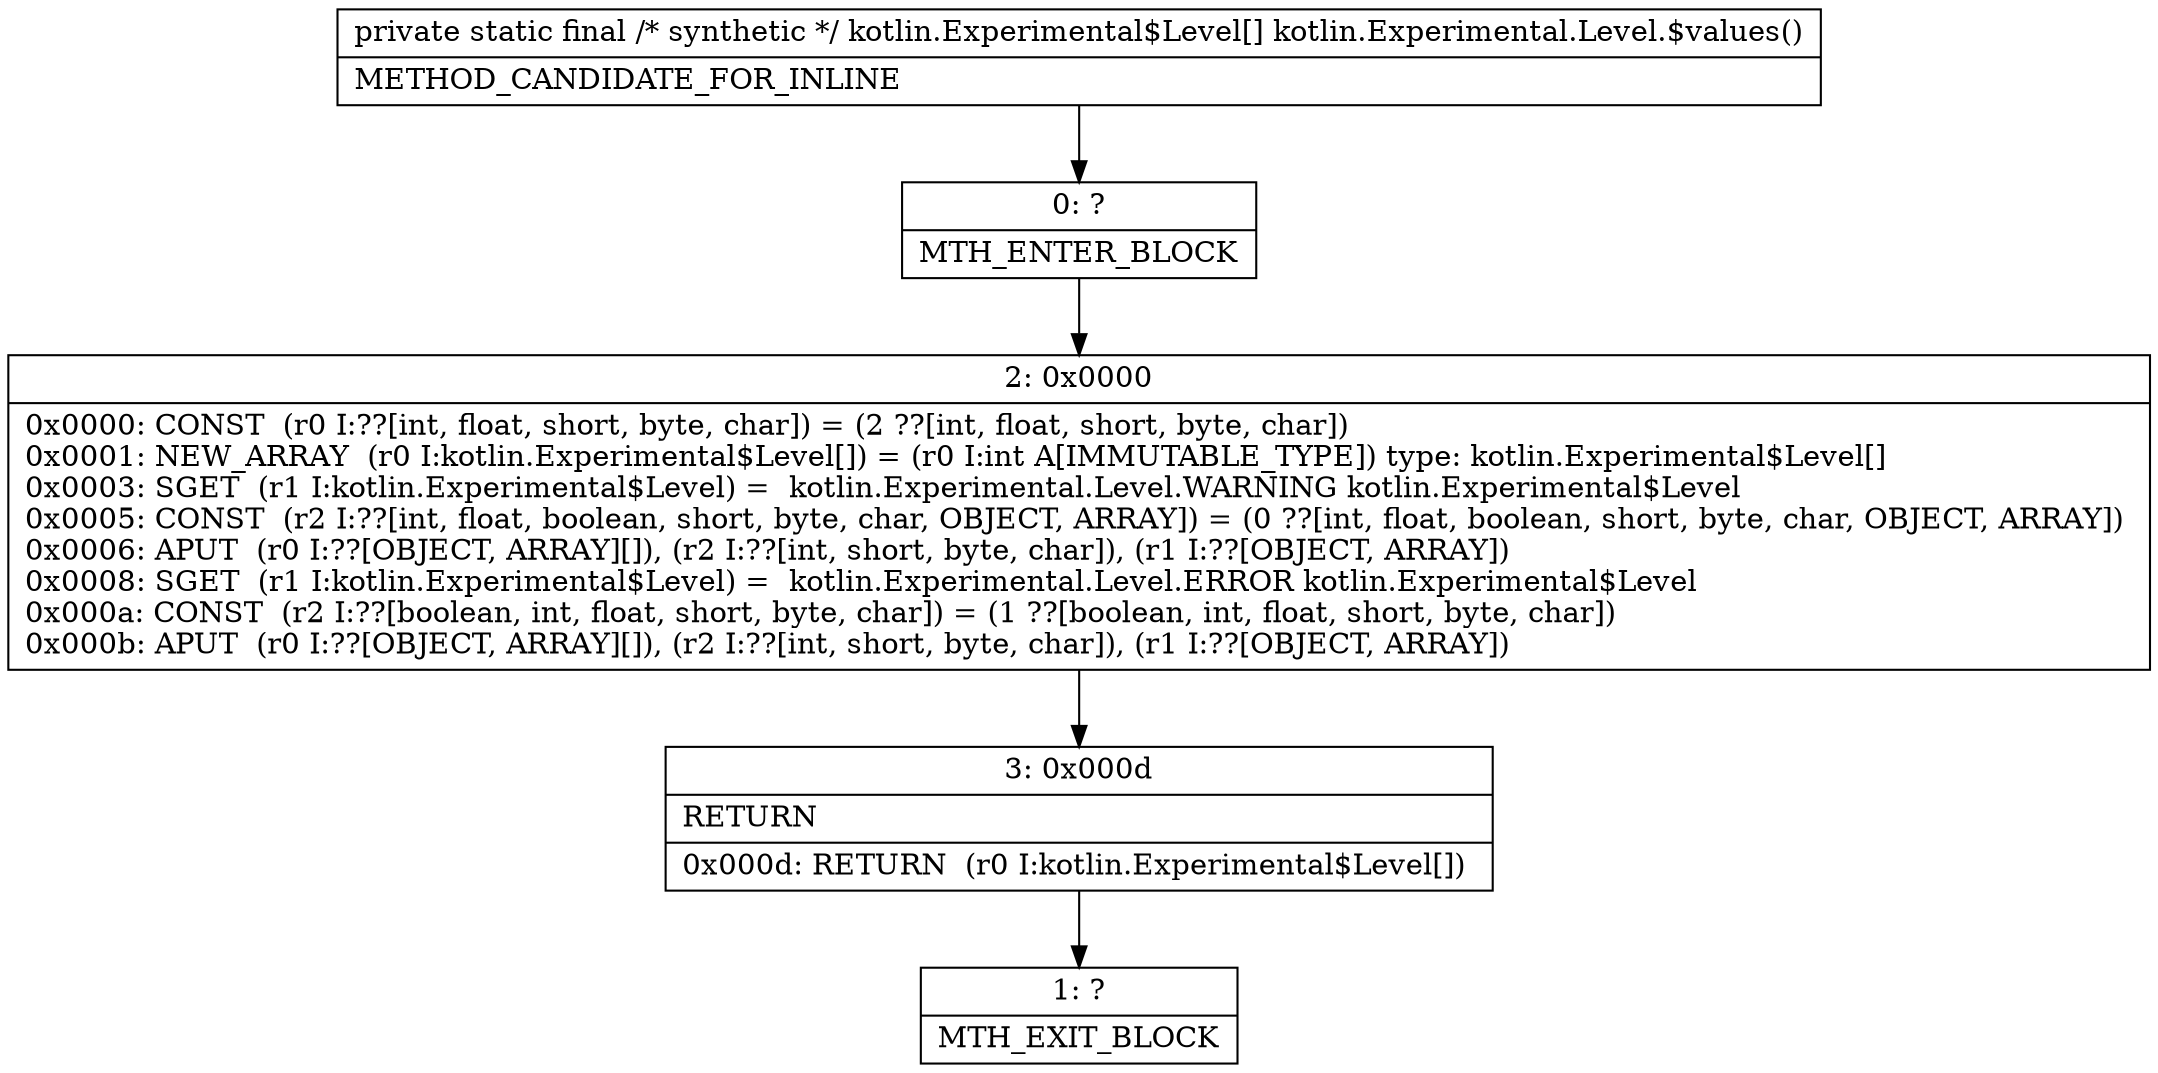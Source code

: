 digraph "CFG forkotlin.Experimental.Level.$values()[Lkotlin\/Experimental$Level;" {
Node_0 [shape=record,label="{0\:\ ?|MTH_ENTER_BLOCK\l}"];
Node_2 [shape=record,label="{2\:\ 0x0000|0x0000: CONST  (r0 I:??[int, float, short, byte, char]) = (2 ??[int, float, short, byte, char]) \l0x0001: NEW_ARRAY  (r0 I:kotlin.Experimental$Level[]) = (r0 I:int A[IMMUTABLE_TYPE]) type: kotlin.Experimental$Level[] \l0x0003: SGET  (r1 I:kotlin.Experimental$Level) =  kotlin.Experimental.Level.WARNING kotlin.Experimental$Level \l0x0005: CONST  (r2 I:??[int, float, boolean, short, byte, char, OBJECT, ARRAY]) = (0 ??[int, float, boolean, short, byte, char, OBJECT, ARRAY]) \l0x0006: APUT  (r0 I:??[OBJECT, ARRAY][]), (r2 I:??[int, short, byte, char]), (r1 I:??[OBJECT, ARRAY]) \l0x0008: SGET  (r1 I:kotlin.Experimental$Level) =  kotlin.Experimental.Level.ERROR kotlin.Experimental$Level \l0x000a: CONST  (r2 I:??[boolean, int, float, short, byte, char]) = (1 ??[boolean, int, float, short, byte, char]) \l0x000b: APUT  (r0 I:??[OBJECT, ARRAY][]), (r2 I:??[int, short, byte, char]), (r1 I:??[OBJECT, ARRAY]) \l}"];
Node_3 [shape=record,label="{3\:\ 0x000d|RETURN\l|0x000d: RETURN  (r0 I:kotlin.Experimental$Level[]) \l}"];
Node_1 [shape=record,label="{1\:\ ?|MTH_EXIT_BLOCK\l}"];
MethodNode[shape=record,label="{private static final \/* synthetic *\/ kotlin.Experimental$Level[] kotlin.Experimental.Level.$values()  | METHOD_CANDIDATE_FOR_INLINE\l}"];
MethodNode -> Node_0;Node_0 -> Node_2;
Node_2 -> Node_3;
Node_3 -> Node_1;
}

